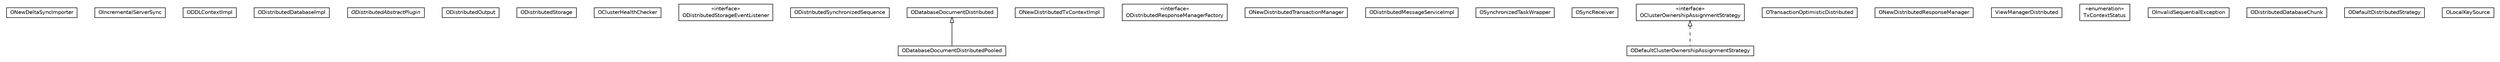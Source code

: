 #!/usr/local/bin/dot
#
# Class diagram 
# Generated by UMLGraph version R5_6-24-gf6e263 (http://www.umlgraph.org/)
#

digraph G {
	edge [fontname="Helvetica",fontsize=10,labelfontname="Helvetica",labelfontsize=10];
	node [fontname="Helvetica",fontsize=10,shape=plaintext];
	nodesep=0.25;
	ranksep=0.5;
	// com.orientechnologies.orient.server.distributed.impl.ONewDeltaSyncImporter
	c709032 [label=<<table title="com.orientechnologies.orient.server.distributed.impl.ONewDeltaSyncImporter" border="0" cellborder="1" cellspacing="0" cellpadding="2" port="p" href="./ONewDeltaSyncImporter.html">
		<tr><td><table border="0" cellspacing="0" cellpadding="1">
<tr><td align="center" balign="center"> ONewDeltaSyncImporter </td></tr>
		</table></td></tr>
		</table>>, URL="./ONewDeltaSyncImporter.html", fontname="Helvetica", fontcolor="black", fontsize=10.0];
	// com.orientechnologies.orient.server.distributed.impl.OIncrementalServerSync
	c709033 [label=<<table title="com.orientechnologies.orient.server.distributed.impl.OIncrementalServerSync" border="0" cellborder="1" cellspacing="0" cellpadding="2" port="p" href="./OIncrementalServerSync.html">
		<tr><td><table border="0" cellspacing="0" cellpadding="1">
<tr><td align="center" balign="center"> OIncrementalServerSync </td></tr>
		</table></td></tr>
		</table>>, URL="./OIncrementalServerSync.html", fontname="Helvetica", fontcolor="black", fontsize=10.0];
	// com.orientechnologies.orient.server.distributed.impl.ODDLContextImpl
	c709034 [label=<<table title="com.orientechnologies.orient.server.distributed.impl.ODDLContextImpl" border="0" cellborder="1" cellspacing="0" cellpadding="2" port="p" href="./ODDLContextImpl.html">
		<tr><td><table border="0" cellspacing="0" cellpadding="1">
<tr><td align="center" balign="center"> ODDLContextImpl </td></tr>
		</table></td></tr>
		</table>>, URL="./ODDLContextImpl.html", fontname="Helvetica", fontcolor="black", fontsize=10.0];
	// com.orientechnologies.orient.server.distributed.impl.ODistributedDatabaseImpl
	c709035 [label=<<table title="com.orientechnologies.orient.server.distributed.impl.ODistributedDatabaseImpl" border="0" cellborder="1" cellspacing="0" cellpadding="2" port="p" href="./ODistributedDatabaseImpl.html">
		<tr><td><table border="0" cellspacing="0" cellpadding="1">
<tr><td align="center" balign="center"> ODistributedDatabaseImpl </td></tr>
		</table></td></tr>
		</table>>, URL="./ODistributedDatabaseImpl.html", fontname="Helvetica", fontcolor="black", fontsize=10.0];
	// com.orientechnologies.orient.server.distributed.impl.ODistributedAbstractPlugin
	c709036 [label=<<table title="com.orientechnologies.orient.server.distributed.impl.ODistributedAbstractPlugin" border="0" cellborder="1" cellspacing="0" cellpadding="2" port="p" href="./ODistributedAbstractPlugin.html">
		<tr><td><table border="0" cellspacing="0" cellpadding="1">
<tr><td align="center" balign="center"><font face="Helvetica-Oblique"> ODistributedAbstractPlugin </font></td></tr>
		</table></td></tr>
		</table>>, URL="./ODistributedAbstractPlugin.html", fontname="Helvetica", fontcolor="black", fontsize=10.0];
	// com.orientechnologies.orient.server.distributed.impl.ODistributedOutput
	c709037 [label=<<table title="com.orientechnologies.orient.server.distributed.impl.ODistributedOutput" border="0" cellborder="1" cellspacing="0" cellpadding="2" port="p" href="./ODistributedOutput.html">
		<tr><td><table border="0" cellspacing="0" cellpadding="1">
<tr><td align="center" balign="center"> ODistributedOutput </td></tr>
		</table></td></tr>
		</table>>, URL="./ODistributedOutput.html", fontname="Helvetica", fontcolor="black", fontsize=10.0];
	// com.orientechnologies.orient.server.distributed.impl.ODistributedStorage
	c709038 [label=<<table title="com.orientechnologies.orient.server.distributed.impl.ODistributedStorage" border="0" cellborder="1" cellspacing="0" cellpadding="2" port="p" href="./ODistributedStorage.html">
		<tr><td><table border="0" cellspacing="0" cellpadding="1">
<tr><td align="center" balign="center"> ODistributedStorage </td></tr>
		</table></td></tr>
		</table>>, URL="./ODistributedStorage.html", fontname="Helvetica", fontcolor="black", fontsize=10.0];
	// com.orientechnologies.orient.server.distributed.impl.OClusterHealthChecker
	c709039 [label=<<table title="com.orientechnologies.orient.server.distributed.impl.OClusterHealthChecker" border="0" cellborder="1" cellspacing="0" cellpadding="2" port="p" href="./OClusterHealthChecker.html">
		<tr><td><table border="0" cellspacing="0" cellpadding="1">
<tr><td align="center" balign="center"> OClusterHealthChecker </td></tr>
		</table></td></tr>
		</table>>, URL="./OClusterHealthChecker.html", fontname="Helvetica", fontcolor="black", fontsize=10.0];
	// com.orientechnologies.orient.server.distributed.impl.ODistributedStorageEventListener
	c709040 [label=<<table title="com.orientechnologies.orient.server.distributed.impl.ODistributedStorageEventListener" border="0" cellborder="1" cellspacing="0" cellpadding="2" port="p" href="./ODistributedStorageEventListener.html">
		<tr><td><table border="0" cellspacing="0" cellpadding="1">
<tr><td align="center" balign="center"> &#171;interface&#187; </td></tr>
<tr><td align="center" balign="center"> ODistributedStorageEventListener </td></tr>
		</table></td></tr>
		</table>>, URL="./ODistributedStorageEventListener.html", fontname="Helvetica", fontcolor="black", fontsize=10.0];
	// com.orientechnologies.orient.server.distributed.impl.ODistributedSynchronizedSequence
	c709041 [label=<<table title="com.orientechnologies.orient.server.distributed.impl.ODistributedSynchronizedSequence" border="0" cellborder="1" cellspacing="0" cellpadding="2" port="p" href="./ODistributedSynchronizedSequence.html">
		<tr><td><table border="0" cellspacing="0" cellpadding="1">
<tr><td align="center" balign="center"> ODistributedSynchronizedSequence </td></tr>
		</table></td></tr>
		</table>>, URL="./ODistributedSynchronizedSequence.html", fontname="Helvetica", fontcolor="black", fontsize=10.0];
	// com.orientechnologies.orient.server.distributed.impl.ODatabaseDocumentDistributed
	c709042 [label=<<table title="com.orientechnologies.orient.server.distributed.impl.ODatabaseDocumentDistributed" border="0" cellborder="1" cellspacing="0" cellpadding="2" port="p" href="./ODatabaseDocumentDistributed.html">
		<tr><td><table border="0" cellspacing="0" cellpadding="1">
<tr><td align="center" balign="center"> ODatabaseDocumentDistributed </td></tr>
		</table></td></tr>
		</table>>, URL="./ODatabaseDocumentDistributed.html", fontname="Helvetica", fontcolor="black", fontsize=10.0];
	// com.orientechnologies.orient.server.distributed.impl.ONewDistributedTxContextImpl
	c709043 [label=<<table title="com.orientechnologies.orient.server.distributed.impl.ONewDistributedTxContextImpl" border="0" cellborder="1" cellspacing="0" cellpadding="2" port="p" href="./ONewDistributedTxContextImpl.html">
		<tr><td><table border="0" cellspacing="0" cellpadding="1">
<tr><td align="center" balign="center"> ONewDistributedTxContextImpl </td></tr>
		</table></td></tr>
		</table>>, URL="./ONewDistributedTxContextImpl.html", fontname="Helvetica", fontcolor="black", fontsize=10.0];
	// com.orientechnologies.orient.server.distributed.impl.ODistributedResponseManagerFactory
	c709044 [label=<<table title="com.orientechnologies.orient.server.distributed.impl.ODistributedResponseManagerFactory" border="0" cellborder="1" cellspacing="0" cellpadding="2" port="p" href="./ODistributedResponseManagerFactory.html">
		<tr><td><table border="0" cellspacing="0" cellpadding="1">
<tr><td align="center" balign="center"> &#171;interface&#187; </td></tr>
<tr><td align="center" balign="center"> ODistributedResponseManagerFactory </td></tr>
		</table></td></tr>
		</table>>, URL="./ODistributedResponseManagerFactory.html", fontname="Helvetica", fontcolor="black", fontsize=10.0];
	// com.orientechnologies.orient.server.distributed.impl.ONewDistributedTransactionManager
	c709045 [label=<<table title="com.orientechnologies.orient.server.distributed.impl.ONewDistributedTransactionManager" border="0" cellborder="1" cellspacing="0" cellpadding="2" port="p" href="./ONewDistributedTransactionManager.html">
		<tr><td><table border="0" cellspacing="0" cellpadding="1">
<tr><td align="center" balign="center"> ONewDistributedTransactionManager </td></tr>
		</table></td></tr>
		</table>>, URL="./ONewDistributedTransactionManager.html", fontname="Helvetica", fontcolor="black", fontsize=10.0];
	// com.orientechnologies.orient.server.distributed.impl.ODistributedMessageServiceImpl
	c709046 [label=<<table title="com.orientechnologies.orient.server.distributed.impl.ODistributedMessageServiceImpl" border="0" cellborder="1" cellspacing="0" cellpadding="2" port="p" href="./ODistributedMessageServiceImpl.html">
		<tr><td><table border="0" cellspacing="0" cellpadding="1">
<tr><td align="center" balign="center"> ODistributedMessageServiceImpl </td></tr>
		</table></td></tr>
		</table>>, URL="./ODistributedMessageServiceImpl.html", fontname="Helvetica", fontcolor="black", fontsize=10.0];
	// com.orientechnologies.orient.server.distributed.impl.OSynchronizedTaskWrapper
	c709047 [label=<<table title="com.orientechnologies.orient.server.distributed.impl.OSynchronizedTaskWrapper" border="0" cellborder="1" cellspacing="0" cellpadding="2" port="p" href="./OSynchronizedTaskWrapper.html">
		<tr><td><table border="0" cellspacing="0" cellpadding="1">
<tr><td align="center" balign="center"> OSynchronizedTaskWrapper </td></tr>
		</table></td></tr>
		</table>>, URL="./OSynchronizedTaskWrapper.html", fontname="Helvetica", fontcolor="black", fontsize=10.0];
	// com.orientechnologies.orient.server.distributed.impl.OSyncReceiver
	c709048 [label=<<table title="com.orientechnologies.orient.server.distributed.impl.OSyncReceiver" border="0" cellborder="1" cellspacing="0" cellpadding="2" port="p" href="./OSyncReceiver.html">
		<tr><td><table border="0" cellspacing="0" cellpadding="1">
<tr><td align="center" balign="center"> OSyncReceiver </td></tr>
		</table></td></tr>
		</table>>, URL="./OSyncReceiver.html", fontname="Helvetica", fontcolor="black", fontsize=10.0];
	// com.orientechnologies.orient.server.distributed.impl.ODefaultClusterOwnershipAssignmentStrategy
	c709049 [label=<<table title="com.orientechnologies.orient.server.distributed.impl.ODefaultClusterOwnershipAssignmentStrategy" border="0" cellborder="1" cellspacing="0" cellpadding="2" port="p" href="./ODefaultClusterOwnershipAssignmentStrategy.html">
		<tr><td><table border="0" cellspacing="0" cellpadding="1">
<tr><td align="center" balign="center"> ODefaultClusterOwnershipAssignmentStrategy </td></tr>
		</table></td></tr>
		</table>>, URL="./ODefaultClusterOwnershipAssignmentStrategy.html", fontname="Helvetica", fontcolor="black", fontsize=10.0];
	// com.orientechnologies.orient.server.distributed.impl.OTransactionOptimisticDistributed
	c709050 [label=<<table title="com.orientechnologies.orient.server.distributed.impl.OTransactionOptimisticDistributed" border="0" cellborder="1" cellspacing="0" cellpadding="2" port="p" href="./OTransactionOptimisticDistributed.html">
		<tr><td><table border="0" cellspacing="0" cellpadding="1">
<tr><td align="center" balign="center"> OTransactionOptimisticDistributed </td></tr>
		</table></td></tr>
		</table>>, URL="./OTransactionOptimisticDistributed.html", fontname="Helvetica", fontcolor="black", fontsize=10.0];
	// com.orientechnologies.orient.server.distributed.impl.ONewDistributedResponseManager
	c709051 [label=<<table title="com.orientechnologies.orient.server.distributed.impl.ONewDistributedResponseManager" border="0" cellborder="1" cellspacing="0" cellpadding="2" port="p" href="./ONewDistributedResponseManager.html">
		<tr><td><table border="0" cellspacing="0" cellpadding="1">
<tr><td align="center" balign="center"> ONewDistributedResponseManager </td></tr>
		</table></td></tr>
		</table>>, URL="./ONewDistributedResponseManager.html", fontname="Helvetica", fontcolor="black", fontsize=10.0];
	// com.orientechnologies.orient.server.distributed.impl.ViewManagerDistributed
	c709052 [label=<<table title="com.orientechnologies.orient.server.distributed.impl.ViewManagerDistributed" border="0" cellborder="1" cellspacing="0" cellpadding="2" port="p" href="./ViewManagerDistributed.html">
		<tr><td><table border="0" cellspacing="0" cellpadding="1">
<tr><td align="center" balign="center"> ViewManagerDistributed </td></tr>
		</table></td></tr>
		</table>>, URL="./ViewManagerDistributed.html", fontname="Helvetica", fontcolor="black", fontsize=10.0];
	// com.orientechnologies.orient.server.distributed.impl.TxContextStatus
	c709053 [label=<<table title="com.orientechnologies.orient.server.distributed.impl.TxContextStatus" border="0" cellborder="1" cellspacing="0" cellpadding="2" port="p" href="./TxContextStatus.html">
		<tr><td><table border="0" cellspacing="0" cellpadding="1">
<tr><td align="center" balign="center"> &#171;enumeration&#187; </td></tr>
<tr><td align="center" balign="center"> TxContextStatus </td></tr>
		</table></td></tr>
		</table>>, URL="./TxContextStatus.html", fontname="Helvetica", fontcolor="black", fontsize=10.0];
	// com.orientechnologies.orient.server.distributed.impl.OInvalidSequentialException
	c709054 [label=<<table title="com.orientechnologies.orient.server.distributed.impl.OInvalidSequentialException" border="0" cellborder="1" cellspacing="0" cellpadding="2" port="p" href="./OInvalidSequentialException.html">
		<tr><td><table border="0" cellspacing="0" cellpadding="1">
<tr><td align="center" balign="center"> OInvalidSequentialException </td></tr>
		</table></td></tr>
		</table>>, URL="./OInvalidSequentialException.html", fontname="Helvetica", fontcolor="black", fontsize=10.0];
	// com.orientechnologies.orient.server.distributed.impl.ODistributedDatabaseChunk
	c709055 [label=<<table title="com.orientechnologies.orient.server.distributed.impl.ODistributedDatabaseChunk" border="0" cellborder="1" cellspacing="0" cellpadding="2" port="p" href="./ODistributedDatabaseChunk.html">
		<tr><td><table border="0" cellspacing="0" cellpadding="1">
<tr><td align="center" balign="center"> ODistributedDatabaseChunk </td></tr>
		</table></td></tr>
		</table>>, URL="./ODistributedDatabaseChunk.html", fontname="Helvetica", fontcolor="black", fontsize=10.0];
	// com.orientechnologies.orient.server.distributed.impl.ODefaultDistributedStrategy
	c709056 [label=<<table title="com.orientechnologies.orient.server.distributed.impl.ODefaultDistributedStrategy" border="0" cellborder="1" cellspacing="0" cellpadding="2" port="p" href="./ODefaultDistributedStrategy.html">
		<tr><td><table border="0" cellspacing="0" cellpadding="1">
<tr><td align="center" balign="center"> ODefaultDistributedStrategy </td></tr>
		</table></td></tr>
		</table>>, URL="./ODefaultDistributedStrategy.html", fontname="Helvetica", fontcolor="black", fontsize=10.0];
	// com.orientechnologies.orient.server.distributed.impl.ODatabaseDocumentDistributedPooled
	c709057 [label=<<table title="com.orientechnologies.orient.server.distributed.impl.ODatabaseDocumentDistributedPooled" border="0" cellborder="1" cellspacing="0" cellpadding="2" port="p" href="./ODatabaseDocumentDistributedPooled.html">
		<tr><td><table border="0" cellspacing="0" cellpadding="1">
<tr><td align="center" balign="center"> ODatabaseDocumentDistributedPooled </td></tr>
		</table></td></tr>
		</table>>, URL="./ODatabaseDocumentDistributedPooled.html", fontname="Helvetica", fontcolor="black", fontsize=10.0];
	// com.orientechnologies.orient.server.distributed.impl.OLocalKeySource
	c709058 [label=<<table title="com.orientechnologies.orient.server.distributed.impl.OLocalKeySource" border="0" cellborder="1" cellspacing="0" cellpadding="2" port="p" href="./OLocalKeySource.html">
		<tr><td><table border="0" cellspacing="0" cellpadding="1">
<tr><td align="center" balign="center"> OLocalKeySource </td></tr>
		</table></td></tr>
		</table>>, URL="./OLocalKeySource.html", fontname="Helvetica", fontcolor="black", fontsize=10.0];
	// com.orientechnologies.orient.server.distributed.impl.OClusterOwnershipAssignmentStrategy
	c709059 [label=<<table title="com.orientechnologies.orient.server.distributed.impl.OClusterOwnershipAssignmentStrategy" border="0" cellborder="1" cellspacing="0" cellpadding="2" port="p" href="./OClusterOwnershipAssignmentStrategy.html">
		<tr><td><table border="0" cellspacing="0" cellpadding="1">
<tr><td align="center" balign="center"> &#171;interface&#187; </td></tr>
<tr><td align="center" balign="center"> OClusterOwnershipAssignmentStrategy </td></tr>
		</table></td></tr>
		</table>>, URL="./OClusterOwnershipAssignmentStrategy.html", fontname="Helvetica", fontcolor="black", fontsize=10.0];
	//com.orientechnologies.orient.server.distributed.impl.ODefaultClusterOwnershipAssignmentStrategy implements com.orientechnologies.orient.server.distributed.impl.OClusterOwnershipAssignmentStrategy
	c709059:p -> c709049:p [dir=back,arrowtail=empty,style=dashed];
	//com.orientechnologies.orient.server.distributed.impl.ODatabaseDocumentDistributedPooled extends com.orientechnologies.orient.server.distributed.impl.ODatabaseDocumentDistributed
	c709042:p -> c709057:p [dir=back,arrowtail=empty];
}

